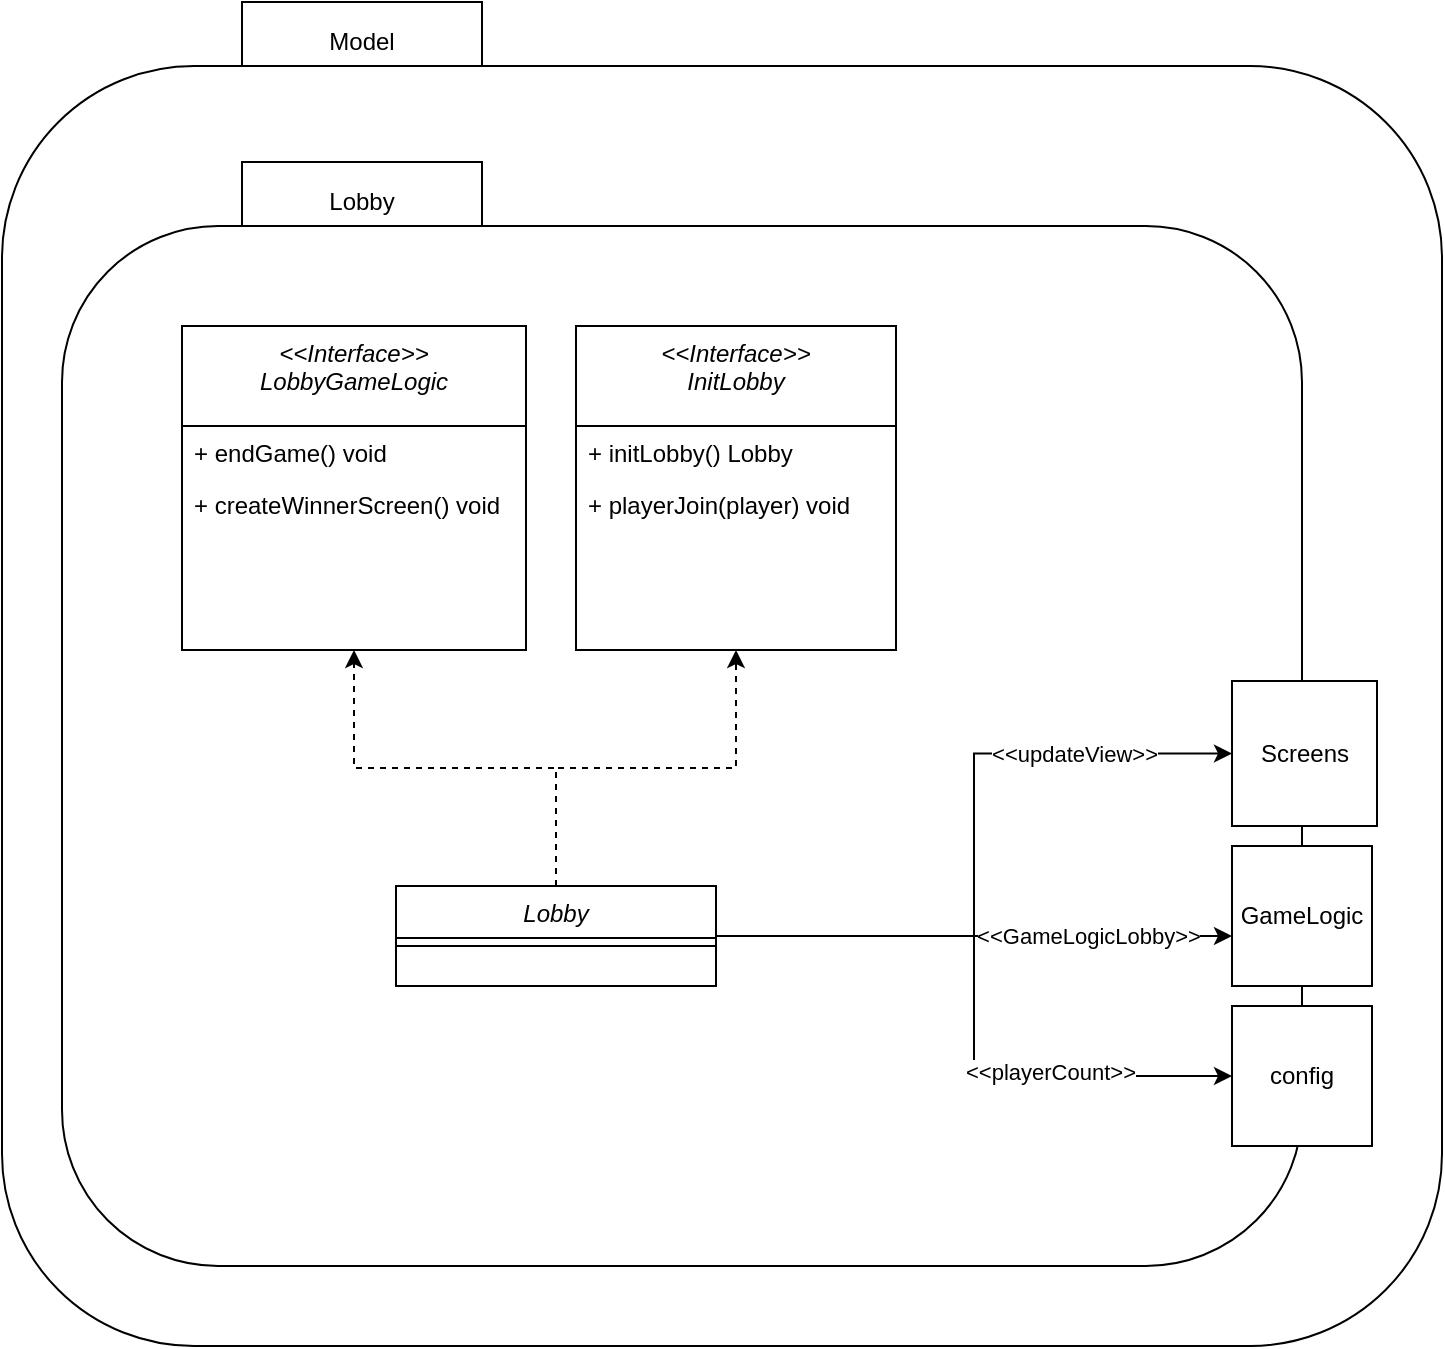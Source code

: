 <mxfile version="20.6.0" type="device"><diagram id="C5RBs43oDa-KdzZeNtuy" name="Page-1"><mxGraphModel dx="2026" dy="1820" grid="1" gridSize="10" guides="1" tooltips="1" connect="1" arrows="1" fold="1" page="1" pageScale="1" pageWidth="827" pageHeight="1169" math="0" shadow="0"><root><mxCell id="WIyWlLk6GJQsqaUBKTNV-0"/><mxCell id="WIyWlLk6GJQsqaUBKTNV-1" parent="WIyWlLk6GJQsqaUBKTNV-0"/><mxCell id="UHNWHYHqX53pETK_Pkb0-35" value="Model" style="rounded=1;whiteSpace=wrap;html=1;arcSize=0;" parent="WIyWlLk6GJQsqaUBKTNV-1" vertex="1"><mxGeometry x="118" y="-182" width="120" height="40" as="geometry"/></mxCell><mxCell id="UHNWHYHqX53pETK_Pkb0-34" value="" style="rounded=1;whiteSpace=wrap;html=1;" parent="WIyWlLk6GJQsqaUBKTNV-1" vertex="1"><mxGeometry x="-2" y="-150" width="720" height="640" as="geometry"/></mxCell><mxCell id="UHNWHYHqX53pETK_Pkb0-0" value="Lobby" style="rounded=1;whiteSpace=wrap;html=1;arcSize=0;" parent="WIyWlLk6GJQsqaUBKTNV-1" vertex="1"><mxGeometry x="118" y="-102" width="120" height="40" as="geometry"/></mxCell><mxCell id="UHNWHYHqX53pETK_Pkb0-1" value="" style="rounded=1;whiteSpace=wrap;html=1;" parent="WIyWlLk6GJQsqaUBKTNV-1" vertex="1"><mxGeometry x="28" y="-70" width="620" height="520" as="geometry"/></mxCell><mxCell id="UHNWHYHqX53pETK_Pkb0-22" style="edgeStyle=orthogonalEdgeStyle;rounded=0;orthogonalLoop=1;jettySize=auto;html=1;entryX=0.5;entryY=1;entryDx=0;entryDy=0;dashed=1;" parent="WIyWlLk6GJQsqaUBKTNV-1" source="zkfFHV4jXpPFQw0GAbJ--0" target="UHNWHYHqX53pETK_Pkb0-8" edge="1"><mxGeometry relative="1" as="geometry"/></mxCell><mxCell id="UHNWHYHqX53pETK_Pkb0-23" style="edgeStyle=orthogonalEdgeStyle;rounded=0;orthogonalLoop=1;jettySize=auto;html=1;entryX=0.5;entryY=1;entryDx=0;entryDy=0;dashed=1;" parent="WIyWlLk6GJQsqaUBKTNV-1" source="zkfFHV4jXpPFQw0GAbJ--0" target="UHNWHYHqX53pETK_Pkb0-2" edge="1"><mxGeometry relative="1" as="geometry"/></mxCell><mxCell id="UHNWHYHqX53pETK_Pkb0-26" style="edgeStyle=orthogonalEdgeStyle;rounded=0;orthogonalLoop=1;jettySize=auto;html=1;entryX=0;entryY=0.5;entryDx=0;entryDy=0;" parent="WIyWlLk6GJQsqaUBKTNV-1" source="zkfFHV4jXpPFQw0GAbJ--0" target="UHNWHYHqX53pETK_Pkb0-25" edge="1"><mxGeometry relative="1" as="geometry"/></mxCell><mxCell id="UHNWHYHqX53pETK_Pkb0-27" value="&amp;lt;&amp;lt;updateView&amp;gt;&amp;gt;" style="edgeLabel;html=1;align=center;verticalAlign=middle;resizable=0;points=[];" parent="UHNWHYHqX53pETK_Pkb0-26" vertex="1" connectable="0"><mxGeometry x="0.427" y="-1" relative="1" as="geometry"><mxPoint x="21" y="-1" as="offset"/></mxGeometry></mxCell><mxCell id="UHNWHYHqX53pETK_Pkb0-29" style="edgeStyle=orthogonalEdgeStyle;rounded=0;orthogonalLoop=1;jettySize=auto;html=1;entryX=0;entryY=0.5;entryDx=0;entryDy=0;" parent="WIyWlLk6GJQsqaUBKTNV-1" source="zkfFHV4jXpPFQw0GAbJ--0" target="UHNWHYHqX53pETK_Pkb0-28" edge="1"><mxGeometry relative="1" as="geometry"/></mxCell><mxCell id="UHNWHYHqX53pETK_Pkb0-30" value="&amp;lt;&amp;lt;playerCount&amp;gt;&amp;gt;" style="edgeLabel;html=1;align=center;verticalAlign=middle;resizable=0;points=[];" parent="UHNWHYHqX53pETK_Pkb0-29" vertex="1" connectable="0"><mxGeometry x="0.446" y="2" relative="1" as="geometry"><mxPoint as="offset"/></mxGeometry></mxCell><mxCell id="UHNWHYHqX53pETK_Pkb0-32" style="edgeStyle=orthogonalEdgeStyle;rounded=0;orthogonalLoop=1;jettySize=auto;html=1;entryX=0;entryY=0.643;entryDx=0;entryDy=0;entryPerimeter=0;" parent="WIyWlLk6GJQsqaUBKTNV-1" source="zkfFHV4jXpPFQw0GAbJ--0" target="UHNWHYHqX53pETK_Pkb0-31" edge="1"><mxGeometry relative="1" as="geometry"><Array as="points"/></mxGeometry></mxCell><mxCell id="UHNWHYHqX53pETK_Pkb0-33" value="&amp;lt;&amp;lt;GameLogicLobby&amp;gt;&amp;gt;" style="edgeLabel;html=1;align=center;verticalAlign=middle;resizable=0;points=[];" parent="UHNWHYHqX53pETK_Pkb0-32" vertex="1" connectable="0"><mxGeometry x="0.654" y="-1" relative="1" as="geometry"><mxPoint x="-28" y="-1" as="offset"/></mxGeometry></mxCell><mxCell id="zkfFHV4jXpPFQw0GAbJ--0" value="Lobby" style="swimlane;fontStyle=2;align=center;verticalAlign=top;childLayout=stackLayout;horizontal=1;startSize=26;horizontalStack=0;resizeParent=1;resizeLast=0;collapsible=1;marginBottom=0;rounded=0;shadow=0;strokeWidth=1;" parent="WIyWlLk6GJQsqaUBKTNV-1" vertex="1"><mxGeometry x="195" y="260" width="160" height="50" as="geometry"><mxRectangle x="230" y="140" width="160" height="26" as="alternateBounds"/></mxGeometry></mxCell><mxCell id="zkfFHV4jXpPFQw0GAbJ--4" value="" style="line;html=1;strokeWidth=1;align=left;verticalAlign=middle;spacingTop=-1;spacingLeft=3;spacingRight=3;rotatable=0;labelPosition=right;points=[];portConstraint=eastwest;" parent="zkfFHV4jXpPFQw0GAbJ--0" vertex="1"><mxGeometry y="26" width="160" height="8" as="geometry"/></mxCell><mxCell id="UHNWHYHqX53pETK_Pkb0-2" value="&lt;&lt;Interface&gt;&gt;&#10;LobbyGameLogic" style="swimlane;fontStyle=2;align=center;verticalAlign=top;childLayout=stackLayout;horizontal=1;startSize=50;horizontalStack=0;resizeParent=1;resizeLast=0;collapsible=1;marginBottom=0;rounded=0;shadow=0;strokeWidth=1;" parent="WIyWlLk6GJQsqaUBKTNV-1" vertex="1"><mxGeometry x="88" y="-20" width="172" height="162" as="geometry"><mxRectangle x="230" y="140" width="160" height="26" as="alternateBounds"/></mxGeometry></mxCell><mxCell id="UHNWHYHqX53pETK_Pkb0-18" value="+ endGame() void" style="text;align=left;verticalAlign=top;spacingLeft=4;spacingRight=4;overflow=hidden;rotatable=0;points=[[0,0.5],[1,0.5]];portConstraint=eastwest;" parent="UHNWHYHqX53pETK_Pkb0-2" vertex="1"><mxGeometry y="50" width="172" height="26" as="geometry"/></mxCell><mxCell id="UHNWHYHqX53pETK_Pkb0-19" value="+ createWinnerScreen() void" style="text;align=left;verticalAlign=top;spacingLeft=4;spacingRight=4;overflow=hidden;rotatable=0;points=[[0,0.5],[1,0.5]];portConstraint=eastwest;" parent="UHNWHYHqX53pETK_Pkb0-2" vertex="1"><mxGeometry y="76" width="172" height="26" as="geometry"/></mxCell><mxCell id="UHNWHYHqX53pETK_Pkb0-8" value="&lt;&lt;Interface&gt;&gt;&#10;InitLobby" style="swimlane;fontStyle=2;align=center;verticalAlign=top;childLayout=stackLayout;horizontal=1;startSize=50;horizontalStack=0;resizeParent=1;resizeLast=0;collapsible=1;marginBottom=0;rounded=0;shadow=0;strokeWidth=1;" parent="WIyWlLk6GJQsqaUBKTNV-1" vertex="1"><mxGeometry x="285" y="-20" width="160" height="162" as="geometry"><mxRectangle x="230" y="140" width="160" height="26" as="alternateBounds"/></mxGeometry></mxCell><mxCell id="UHNWHYHqX53pETK_Pkb0-20" value="+ initLobby() Lobby" style="text;align=left;verticalAlign=top;spacingLeft=4;spacingRight=4;overflow=hidden;rotatable=0;points=[[0,0.5],[1,0.5]];portConstraint=eastwest;" parent="UHNWHYHqX53pETK_Pkb0-8" vertex="1"><mxGeometry y="50" width="160" height="26" as="geometry"/></mxCell><mxCell id="UHNWHYHqX53pETK_Pkb0-21" value="+ playerJoin(player) void" style="text;align=left;verticalAlign=top;spacingLeft=4;spacingRight=4;overflow=hidden;rotatable=0;points=[[0,0.5],[1,0.5]];portConstraint=eastwest;" parent="UHNWHYHqX53pETK_Pkb0-8" vertex="1"><mxGeometry y="76" width="160" height="26" as="geometry"/></mxCell><mxCell id="UHNWHYHqX53pETK_Pkb0-25" value="Screens" style="whiteSpace=wrap;html=1;aspect=fixed;" parent="WIyWlLk6GJQsqaUBKTNV-1" vertex="1"><mxGeometry x="613" y="157.5" width="72.5" height="72.5" as="geometry"/></mxCell><mxCell id="UHNWHYHqX53pETK_Pkb0-28" value="config" style="whiteSpace=wrap;html=1;aspect=fixed;" parent="WIyWlLk6GJQsqaUBKTNV-1" vertex="1"><mxGeometry x="613" y="320" width="70" height="70" as="geometry"/></mxCell><mxCell id="UHNWHYHqX53pETK_Pkb0-31" value="GameLogic" style="whiteSpace=wrap;html=1;aspect=fixed;" parent="WIyWlLk6GJQsqaUBKTNV-1" vertex="1"><mxGeometry x="613" y="240" width="70" height="70" as="geometry"/></mxCell></root></mxGraphModel></diagram></mxfile>